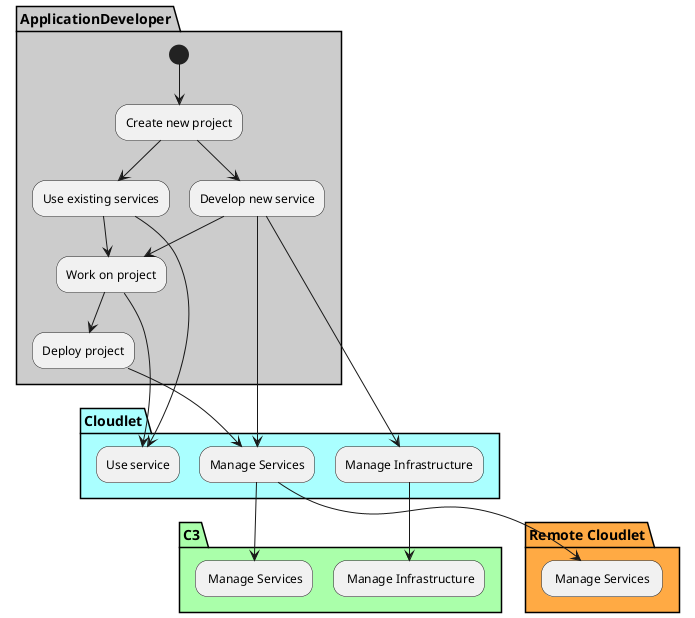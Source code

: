 @startuml


partition "ApplicationDeveloper"  #cccccc {
  (*) --> "Create new project"
  "Create new project" --> "Use existing services"
  "Create new project" --> "Develop new service"
  "Develop new service" --> "Work on project"
  "Work on project" --> "Deploy project"
}

partition "Cloudlet" #aaffff {
  "Work on project" --> "Use service"
  "Develop new service" --> "Manage Infrastructure"
  "Develop new service" --> "Manage Services"
  "Deploy project" --> "Manage Services"
  "Use existing services" --> "Use service"
  "Use existing services" --> "Work on project"
}
partition "C3" #aaffaa {
  "Manage Services" --> " Manage Services"
  "Manage Infrastructure" --> " Manage Infrastructure"
}
partition "Remote Cloudlet" #ffaa44 {
  "Manage Services" --> " Manage Services "
}

@enduml

